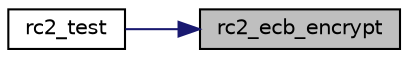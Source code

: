 digraph "rc2_ecb_encrypt"
{
 // LATEX_PDF_SIZE
  edge [fontname="Helvetica",fontsize="10",labelfontname="Helvetica",labelfontsize="10"];
  node [fontname="Helvetica",fontsize="10",shape=record];
  rankdir="RL";
  Node6 [label="rc2_ecb_encrypt",height=0.2,width=0.4,color="black", fillcolor="grey75", style="filled", fontcolor="black",tooltip="Encrypts a block of text with RC2."];
  Node6 -> Node7 [dir="back",color="midnightblue",fontsize="10",style="solid",fontname="Helvetica"];
  Node7 [label="rc2_test",height=0.2,width=0.4,color="black", fillcolor="white", style="filled",URL="$rc2_8c.html#a6263c717b1805331d7b96b4751332def",tooltip="Performs a self-test of the RC2 block cipher."];
}
